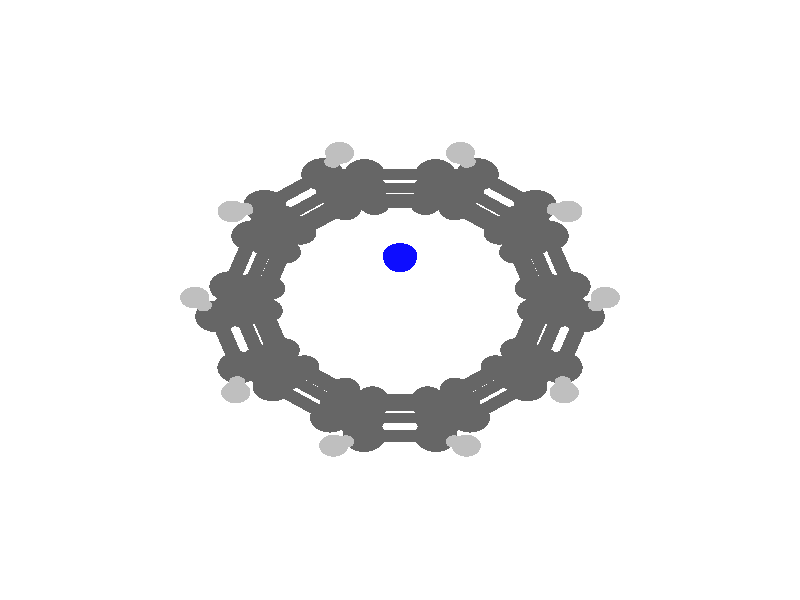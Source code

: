 global_settings {
	ambient_light rgb <0.200000002980232, 0.200000002980232, 0.200000002980232>
	max_trace_level 15
}

background { color rgb <1,1,1> }

camera {
	perspective
	location <0, 0, 25.3101957209185>
	angle 40
	up <0, 1, 0>
	right <1, 0, 0> * 1
	direction <0, 0, -1> }

light_source {
	<51.4938560231008, 45.0571225814915, 64.3673190697282>
	color rgb <1, 1, 1>
	fade_distance 128.734638139456
	fade_power 0
	parallel
	point_at <-51.4938560231008, -45.0571225814915, -64.3673190697282>
}

light_source {
	<-51.4938560231008, 45.0571225814915, -32.1836595348641>
	color rgb <0.300000011920929, 0.300000011920929, 0.300000011920929>
	fade_distance 128.734638139456
	fade_power 0
	parallel
	point_at <51.4938560231008, -45.0571225814915, 32.1836595348641>
}

#default {
	finish {ambient .8 diffuse 1 specular 1 roughness .005 metallic 0.5}
}

union {
}
merge {
}
union {
cylinder {
	<2.999652, 2.249758, -5.231844>, 	<3.03384116301356, 2.01964417069045, -4.82297770576045>, 0.15
	pigment { rgbt <0.75, 0.75, 0.75, 0> }
}
cylinder {
	<3.03384116301356, 2.01964417069045, -4.82297770576045>, 	<3.078496, 1.71909, -4.288953>, 0.15
	pigment { rgbt <0.400000005960464, 0.400000005960464, 0.400000005960464, 0> }
}
cylinder {
	<3.749144, -0.056941, -5.231844>, 	<3.6415459675962, 0.149320542355328, -4.82297772114451>, 0.15
	pigment { rgbt <0.75, 0.75, 0.75, 0> }
}
cylinder {
	<3.6415459675962, 0.149320542355328, -4.82297772114451>, 	<3.501011, 0.418721, -4.288953>, 0.15
	pigment { rgbt <0.400000005960464, 0.400000005960464, 0.400000005960464, 0> }
}
cylinder {
	<3.066591, -2.157625, -5.231844>, 	<2.85830438748485, -2.26124968416168, -4.82297769011221>, 0.15
	pigment { rgbt <0.75, 0.75, 0.75, 0> }
}
cylinder {
	<2.85830438748485, -2.26124968416168, -4.82297769011221>, 	<2.586259, -2.396595, -4.288953>, 0.15
	pigment { rgbt <0.400000005960464, 0.400000005960464, 0.400000005960464, 0> }
}
cylinder {
	<1.104395, -3.583244, -5.231844>, 	<1.26731215409221, -3.41717348477456, -4.82297768643175>, 0.15
	pigment { rgbt <0.75, 0.75, 0.75, 0> }
}
cylinder {
	<1.26731215409221, -3.41717348477456, -4.82297768643175>, 	<1.4801, -3.200267, -4.288953>, 0.15
	pigment { rgbt <0.400000005960464, 0.400000005960464, 0.400000005960464, 0> }
}
cylinder {
	<-1.104395, -3.583244, -5.231844>, 	<-1.26731215409221, -3.41717348477456, -4.82297768643175>, 0.15
	pigment { rgbt <0.75, 0.75, 0.75, 0> }
}
cylinder {
	<-1.26731215409221, -3.41717348477456, -4.82297768643175>, 	<-1.4801, -3.200267, -4.288953>, 0.15
	pigment { rgbt <0.400000005960464, 0.400000005960464, 0.400000005960464, 0> }
}
cylinder {
	<-3.066591, -2.157625, -5.231844>, 	<-2.85830438748485, -2.26124968416168, -4.82297769011221>, 0.15
	pigment { rgbt <0.75, 0.75, 0.75, 0> }
}
cylinder {
	<-2.85830438748485, -2.26124968416168, -4.82297769011221>, 	<-2.586259, -2.396595, -4.288953>, 0.15
	pigment { rgbt <0.400000005960464, 0.400000005960464, 0.400000005960464, 0> }
}
cylinder {
	<-3.749144, -0.056941, -5.231844>, 	<-3.6415459675962, 0.149320542355328, -4.82297772114451>, 0.15
	pigment { rgbt <0.75, 0.75, 0.75, 0> }
}
cylinder {
	<-3.6415459675962, 0.149320542355328, -4.82297772114451>, 	<-3.501011, 0.418721, -4.288953>, 0.15
	pigment { rgbt <0.400000005960464, 0.400000005960464, 0.400000005960464, 0> }
}
cylinder {
	<-2.999652, 2.249758, -5.231844>, 	<-3.03384116301356, 2.01964417069045, -4.82297770576045>, 0.15
	pigment { rgbt <0.75, 0.75, 0.75, 0> }
}
cylinder {
	<-3.03384116301356, 2.01964417069045, -4.82297770576045>, 	<-3.078496, 1.71909, -4.288953>, 0.15
	pigment { rgbt <0.400000005960464, 0.400000005960464, 0.400000005960464, 0> }
}
cylinder {
	<-1.212704, 3.548052, -5.231844>, 	<-0.983287437208331, 3.50945845010959, -4.82297768557971>, 0.15
	pigment { rgbt <0.75, 0.75, 0.75, 0> }
}
cylinder {
	<-0.983287437208331, 3.50945845010959, -4.82297768557971>, 	<-0.683644, 3.459051, -4.288953>, 0.15
	pigment { rgbt <0.400000005960464, 0.400000005960464, 0.400000005960464, 0> }
}
cylinder {
	<1.212704, 3.548052, -5.231844>, 	<0.983287437208331, 3.50945845010959, -4.82297768557971>, 0.15
	pigment { rgbt <0.75, 0.75, 0.75, 0> }
}
cylinder {
	<0.983287437208331, 3.50945845010959, -4.82297768557971>, 	<0.683644, 3.459051, -4.288953>, 0.15
	pigment { rgbt <0.400000005960464, 0.400000005960464, 0.400000005960464, 0> }
}
cylinder {
	<0.683644, 3.459051, -4.288953>, 	<0, 3.459051, -4.288953>, 0.15
	pigment { rgbt <0.400000005960464, 0.400000005960464, 0.400000005960464, 0> }
}
cylinder {
	<0, 3.459051, -4.288953>, 	<-0.683644, 3.459051, -4.288953>, 0.15
	pigment { rgbt <0.400000005960464, 0.400000005960464, 0.400000005960464, 0> }
}
cylinder {
	<0.683644, 3.459051, -4.288953>, 	<1.0467895, 3.30945, -3.6879765>, 0.15
	pigment { rgbt <0.400000005960464, 0.400000005960464, 0.400000005960464, 0> }
}
cylinder {
	<1.0467895, 3.30945, -3.6879765>, 	<1.409935, 3.159849, -3.087>, 0.15
	pigment { rgbt <0.400000005960464, 0.400000005960464, 0.400000005960464, 0> }
}
cylinder {
	<-0.683644, 3.459051, -4.288953>, 	<-1.0467895, 3.30945, -3.6879765>, 0.15
	pigment { rgbt <0.400000005960464, 0.400000005960464, 0.400000005960464, 0> }
}
cylinder {
	<-1.0467895, 3.30945, -3.6879765>, 	<-1.409935, 3.159849, -3.087>, 0.15
	pigment { rgbt <0.400000005960464, 0.400000005960464, 0.400000005960464, 0> }
}
cylinder {
	<-3.078496, 1.71909, -4.288953>, 	<-3.2897535, 1.0689055, -4.288953>, 0.15
	pigment { rgbt <0.400000005960464, 0.400000005960464, 0.400000005960464, 0> }
}
cylinder {
	<-3.2897535, 1.0689055, -4.288953>, 	<-3.501011, 0.418721, -4.288953>, 0.15
	pigment { rgbt <0.400000005960464, 0.400000005960464, 0.400000005960464, 0> }
}
cylinder {
	<-3.078496, 1.71909, -4.288953>, 	<-2.8239985, 2.0182325, -3.6879765>, 0.15
	pigment { rgbt <0.400000005960464, 0.400000005960464, 0.400000005960464, 0> }
}
cylinder {
	<-2.8239985, 2.0182325, -3.6879765>, 	<-2.569501, 2.317375, -3.087>, 0.15
	pigment { rgbt <0.400000005960464, 0.400000005960464, 0.400000005960464, 0> }
}
cylinder {
	<-3.501011, 0.418721, -4.288953>, 	<-3.47095, 0.02712, -3.6879765>, 0.15
	pigment { rgbt <0.400000005960464, 0.400000005960464, 0.400000005960464, 0> }
}
cylinder {
	<-3.47095, 0.02712, -3.6879765>, 	<-3.440889, -0.364481, -3.087>, 0.15
	pigment { rgbt <0.400000005960464, 0.400000005960464, 0.400000005960464, 0> }
}
cylinder {
	<-2.586259, -2.396595, -4.288953>, 	<-2.0331795, -2.798431, -4.288953>, 0.15
	pigment { rgbt <0.400000005960464, 0.400000005960464, 0.400000005960464, 0> }
}
cylinder {
	<-2.0331795, -2.798431, -4.288953>, 	<-1.4801, -3.200267, -4.288953>, 0.15
	pigment { rgbt <0.400000005960464, 0.400000005960464, 0.400000005960464, 0> }
}
cylinder {
	<-2.586259, -2.396595, -4.288953>, 	<-2.7921165, -2.0621135, -3.6879765>, 0.15
	pigment { rgbt <0.400000005960464, 0.400000005960464, 0.400000005960464, 0> }
}
cylinder {
	<-2.7921165, -2.0621135, -3.6879765>, 	<-2.997974, -1.727632, -3.087>, 0.15
	pigment { rgbt <0.400000005960464, 0.400000005960464, 0.400000005960464, 0> }
}
cylinder {
	<-1.4801, -3.200267, -4.288953>, 	<-1.0983755, -3.292689, -3.6879765>, 0.15
	pigment { rgbt <0.400000005960464, 0.400000005960464, 0.400000005960464, 0> }
}
cylinder {
	<-1.0983755, -3.292689, -3.6879765>, 	<-0.716651, -3.385111, -3.087>, 0.15
	pigment { rgbt <0.400000005960464, 0.400000005960464, 0.400000005960464, 0> }
}
cylinder {
	<1.4801, -3.200267, -4.288953>, 	<2.0331795, -2.798431, -4.288953>, 0.15
	pigment { rgbt <0.400000005960464, 0.400000005960464, 0.400000005960464, 0> }
}
cylinder {
	<2.0331795, -2.798431, -4.288953>, 	<2.586259, -2.396595, -4.288953>, 0.15
	pigment { rgbt <0.400000005960464, 0.400000005960464, 0.400000005960464, 0> }
}
cylinder {
	<1.4801, -3.200267, -4.288953>, 	<1.0983755, -3.292689, -3.6879765>, 0.15
	pigment { rgbt <0.400000005960464, 0.400000005960464, 0.400000005960464, 0> }
}
cylinder {
	<1.0983755, -3.292689, -3.6879765>, 	<0.716651, -3.385111, -3.087>, 0.15
	pigment { rgbt <0.400000005960464, 0.400000005960464, 0.400000005960464, 0> }
}
cylinder {
	<2.586259, -2.396595, -4.288953>, 	<2.7921165, -2.0621135, -3.6879765>, 0.15
	pigment { rgbt <0.400000005960464, 0.400000005960464, 0.400000005960464, 0> }
}
cylinder {
	<2.7921165, -2.0621135, -3.6879765>, 	<2.997974, -1.727632, -3.087>, 0.15
	pigment { rgbt <0.400000005960464, 0.400000005960464, 0.400000005960464, 0> }
}
cylinder {
	<3.501011, 0.418721, -4.288953>, 	<3.2897535, 1.0689055, -4.288953>, 0.15
	pigment { rgbt <0.400000005960464, 0.400000005960464, 0.400000005960464, 0> }
}
cylinder {
	<3.2897535, 1.0689055, -4.288953>, 	<3.078496, 1.71909, -4.288953>, 0.15
	pigment { rgbt <0.400000005960464, 0.400000005960464, 0.400000005960464, 0> }
}
cylinder {
	<3.501011, 0.418721, -4.288953>, 	<3.47095, 0.02712, -3.6879765>, 0.15
	pigment { rgbt <0.400000005960464, 0.400000005960464, 0.400000005960464, 0> }
}
cylinder {
	<3.47095, 0.02712, -3.6879765>, 	<3.440889, -0.364481, -3.087>, 0.15
	pigment { rgbt <0.400000005960464, 0.400000005960464, 0.400000005960464, 0> }
}
cylinder {
	<3.078496, 1.71909, -4.288953>, 	<2.8239985, 2.0182325, -3.6879765>, 0.15
	pigment { rgbt <0.400000005960464, 0.400000005960464, 0.400000005960464, 0> }
}
cylinder {
	<2.8239985, 2.0182325, -3.6879765>, 	<2.569501, 2.317375, -3.087>, 0.15
	pigment { rgbt <0.400000005960464, 0.400000005960464, 0.400000005960464, 0> }
}
cylinder {
	<-1.409935, 3.159849, -3.087>, 	<-1.989718, 2.738612, -3.087>, 0.15
	pigment { rgbt <0.400000005960464, 0.400000005960464, 0.400000005960464, 0> }
}
cylinder {
	<-1.989718, 2.738612, -3.087>, 	<-2.569501, 2.317375, -3.087>, 0.15
	pigment { rgbt <0.400000005960464, 0.400000005960464, 0.400000005960464, 0> }
}
cylinder {
	<-1.409935, 3.159849, -3.087>, 	<-1.063896, 3.256256, -2.472289>, 0.15
	pigment { rgbt <0.400000005960464, 0.400000005960464, 0.400000005960464, 0> }
}
cylinder {
	<-1.063896, 3.256256, -2.472289>, 	<-0.717857, 3.352663, -1.857578>, 0.15
	pigment { rgbt <0.400000005960464, 0.400000005960464, 0.400000005960464, 0> }
}
cylinder {
	<2.997974, -1.727632, -3.087>, 	<3.2194315, -1.0460565, -3.087>, 0.15
	pigment { rgbt <0.400000005960464, 0.400000005960464, 0.400000005960464, 0> }
}
cylinder {
	<3.2194315, -1.0460565, -3.087>, 	<3.440889, -0.364481, -3.087>, 0.15
	pigment { rgbt <0.400000005960464, 0.400000005960464, 0.400000005960464, 0> }
}
cylinder {
	<2.997974, -1.727632, -3.087>, 	<2.774689, -2.0090235, -2.472289>, 0.15
	pigment { rgbt <0.400000005960464, 0.400000005960464, 0.400000005960464, 0> }
}
cylinder {
	<2.774689, -2.0090235, -2.472289>, 	<2.551404, -2.290415, -1.857578>, 0.15
	pigment { rgbt <0.400000005960464, 0.400000005960464, 0.400000005960464, 0> }
}
cylinder {
	<-2.569501, 2.317375, -3.087>, 	<-2.7681215, 2.018064, -2.472289>, 0.15
	pigment { rgbt <0.400000005960464, 0.400000005960464, 0.400000005960464, 0> }
}
cylinder {
	<-2.7681215, 2.018064, -2.472289>, 	<-2.966742, 1.718753, -1.857578>, 0.15
	pigment { rgbt <0.400000005960464, 0.400000005960464, 0.400000005960464, 0> }
}
cylinder {
	<1.409935, 3.159849, -3.087>, 	<1.989718, 2.738612, -3.087>, 0.15
	pigment { rgbt <0.400000005960464, 0.400000005960464, 0.400000005960464, 0> }
}
cylinder {
	<1.989718, 2.738612, -3.087>, 	<2.569501, 2.317375, -3.087>, 0.15
	pigment { rgbt <0.400000005960464, 0.400000005960464, 0.400000005960464, 0> }
}
cylinder {
	<1.409935, 3.159849, -3.087>, 	<1.063896, 3.256256, -2.472289>, 0.15
	pigment { rgbt <0.400000005960464, 0.400000005960464, 0.400000005960464, 0> }
}
cylinder {
	<1.063896, 3.256256, -2.472289>, 	<0.717857, 3.352663, -1.857578>, 0.15
	pigment { rgbt <0.400000005960464, 0.400000005960464, 0.400000005960464, 0> }
}
cylinder {
	<2.569501, 2.317375, -3.087>, 	<2.7681215, 2.018064, -2.472289>, 0.15
	pigment { rgbt <0.400000005960464, 0.400000005960464, 0.400000005960464, 0> }
}
cylinder {
	<2.7681215, 2.018064, -2.472289>, 	<2.966742, 1.718753, -1.857578>, 0.15
	pigment { rgbt <0.400000005960464, 0.400000005960464, 0.400000005960464, 0> }
}
cylinder {
	<3.440889, -0.364481, -3.087>, 	<3.4256455, -0.00558700000000001, -2.472289>, 0.15
	pigment { rgbt <0.400000005960464, 0.400000005960464, 0.400000005960464, 0> }
}
cylinder {
	<3.4256455, -0.00558700000000001, -2.472289>, 	<3.410402, 0.353307, -1.857578>, 0.15
	pigment { rgbt <0.400000005960464, 0.400000005960464, 0.400000005960464, 0> }
}
cylinder {
	<-3.440889, -0.364481, -3.087>, 	<-3.2194315, -1.0460565, -3.087>, 0.15
	pigment { rgbt <0.400000005960464, 0.400000005960464, 0.400000005960464, 0> }
}
cylinder {
	<-3.2194315, -1.0460565, -3.087>, 	<-2.997974, -1.727632, -3.087>, 0.15
	pigment { rgbt <0.400000005960464, 0.400000005960464, 0.400000005960464, 0> }
}
cylinder {
	<-3.440889, -0.364481, -3.087>, 	<-3.4256455, -0.00558700000000001, -2.472289>, 0.15
	pigment { rgbt <0.400000005960464, 0.400000005960464, 0.400000005960464, 0> }
}
cylinder {
	<-3.4256455, -0.00558700000000001, -2.472289>, 	<-3.410402, 0.353307, -1.857578>, 0.15
	pigment { rgbt <0.400000005960464, 0.400000005960464, 0.400000005960464, 0> }
}
cylinder {
	<-2.997974, -1.727632, -3.087>, 	<-2.774689, -2.0090235, -2.472289>, 0.15
	pigment { rgbt <0.400000005960464, 0.400000005960464, 0.400000005960464, 0> }
}
cylinder {
	<-2.774689, -2.0090235, -2.472289>, 	<-2.551404, -2.290415, -1.857578>, 0.15
	pigment { rgbt <0.400000005960464, 0.400000005960464, 0.400000005960464, 0> }
}
cylinder {
	<-0.716651, -3.385111, -3.087>, 	<0, -3.385111, -3.087>, 0.15
	pigment { rgbt <0.400000005960464, 0.400000005960464, 0.400000005960464, 0> }
}
cylinder {
	<0, -3.385111, -3.087>, 	<0.716651, -3.385111, -3.087>, 0.15
	pigment { rgbt <0.400000005960464, 0.400000005960464, 0.400000005960464, 0> }
}
cylinder {
	<-0.716651, -3.385111, -3.087>, 	<-1.053269, -3.259709, -2.472289>, 0.15
	pigment { rgbt <0.400000005960464, 0.400000005960464, 0.400000005960464, 0> }
}
cylinder {
	<-1.053269, -3.259709, -2.472289>, 	<-1.389887, -3.134307, -1.857578>, 0.15
	pigment { rgbt <0.400000005960464, 0.400000005960464, 0.400000005960464, 0> }
}
cylinder {
	<0.716651, -3.385111, -3.087>, 	<1.053269, -3.259709, -2.472289>, 0.15
	pigment { rgbt <0.400000005960464, 0.400000005960464, 0.400000005960464, 0> }
}
cylinder {
	<1.053269, -3.259709, -2.472289>, 	<1.389887, -3.134307, -1.857578>, 0.15
	pigment { rgbt <0.400000005960464, 0.400000005960464, 0.400000005960464, 0> }
}
cylinder {
	<3.410402, 0.353307, -1.857578>, 	<3.188572, 1.03603, -1.857578>, 0.15
	pigment { rgbt <0.400000005960464, 0.400000005960464, 0.400000005960464, 0> }
}
cylinder {
	<3.188572, 1.03603, -1.857578>, 	<2.966742, 1.718753, -1.857578>, 0.15
	pigment { rgbt <0.400000005960464, 0.400000005960464, 0.400000005960464, 0> }
}
cylinder {
	<3.410402, 0.353307, -1.857578>, 	<3.404011, -0.00324850000000002, -1.238971>, 0.15
	pigment { rgbt <0.400000005960464, 0.400000005960464, 0.400000005960464, 0> }
}
cylinder {
	<3.404011, -0.00324850000000002, -1.238971>, 	<3.39762, -0.359804, -0.620364>, 0.15
	pigment { rgbt <0.400000005960464, 0.400000005960464, 0.400000005960464, 0> }
}
cylinder {
	<1.389887, -3.134307, -1.857578>, 	<1.9706455, -2.712361, -1.857578>, 0.15
	pigment { rgbt <0.400000005960464, 0.400000005960464, 0.400000005960464, 0> }
}
cylinder {
	<1.9706455, -2.712361, -1.857578>, 	<2.551404, -2.290415, -1.857578>, 0.15
	pigment { rgbt <0.400000005960464, 0.400000005960464, 0.400000005960464, 0> }
}
cylinder {
	<1.389887, -3.134307, -1.857578>, 	<1.048808, -3.2384105, -1.238971>, 0.15
	pigment { rgbt <0.400000005960464, 0.400000005960464, 0.400000005960464, 0> }
}
cylinder {
	<1.048808, -3.2384105, -1.238971>, 	<0.707729, -3.342514, -0.620364>, 0.15
	pigment { rgbt <0.400000005960464, 0.400000005960464, 0.400000005960464, 0> }
}
cylinder {
	<2.966742, 1.718753, -1.857578>, 	<2.7519935, 2.0034555, -1.238971>, 0.15
	pigment { rgbt <0.400000005960464, 0.400000005960464, 0.400000005960464, 0> }
}
cylinder {
	<2.7519935, 2.0034555, -1.238971>, 	<2.537245, 2.288158, -0.620364>, 0.15
	pigment { rgbt <0.400000005960464, 0.400000005960464, 0.400000005960464, 0> }
}
cylinder {
	<2.551404, -2.290415, -1.857578>, 	<2.7558115, -1.9981995, -1.238971>, 0.15
	pigment { rgbt <0.400000005960464, 0.400000005960464, 0.400000005960464, 0> }
}
cylinder {
	<2.7558115, -1.9981995, -1.238971>, 	<2.960219, -1.705984, -0.620364>, 0.15
	pigment { rgbt <0.400000005960464, 0.400000005960464, 0.400000005960464, 0> }
}
cylinder {
	<0.717857, 3.352663, -1.857578>, 	<0, 3.352663, -1.857578>, 0.15
	pigment { rgbt <0.400000005960464, 0.400000005960464, 0.400000005960464, 0> }
}
cylinder {
	<0, 3.352663, -1.857578>, 	<-0.717857, 3.352663, -1.857578>, 0.15
	pigment { rgbt <0.400000005960464, 0.400000005960464, 0.400000005960464, 0> }
}
cylinder {
	<0.717857, 3.352663, -1.857578>, 	<1.0549865, 3.236403, -1.238971>, 0.15
	pigment { rgbt <0.400000005960464, 0.400000005960464, 0.400000005960464, 0> }
}
cylinder {
	<1.0549865, 3.236403, -1.238971>, 	<1.392116, 3.120143, -0.620364>, 0.15
	pigment { rgbt <0.400000005960464, 0.400000005960464, 0.400000005960464, 0> }
}
cylinder {
	<-0.717857, 3.352663, -1.857578>, 	<-1.0549865, 3.236403, -1.238971>, 0.15
	pigment { rgbt <0.400000005960464, 0.400000005960464, 0.400000005960464, 0> }
}
cylinder {
	<-1.0549865, 3.236403, -1.238971>, 	<-1.392116, 3.120143, -0.620364>, 0.15
	pigment { rgbt <0.400000005960464, 0.400000005960464, 0.400000005960464, 0> }
}
cylinder {
	<-3.410402, 0.353307, -1.857578>, 	<-3.188572, 1.03603, -1.857578>, 0.15
	pigment { rgbt <0.400000005960464, 0.400000005960464, 0.400000005960464, 0> }
}
cylinder {
	<-3.188572, 1.03603, -1.857578>, 	<-2.966742, 1.718753, -1.857578>, 0.15
	pigment { rgbt <0.400000005960464, 0.400000005960464, 0.400000005960464, 0> }
}
cylinder {
	<-3.410402, 0.353307, -1.857578>, 	<-3.404011, -0.00324850000000002, -1.238971>, 0.15
	pigment { rgbt <0.400000005960464, 0.400000005960464, 0.400000005960464, 0> }
}
cylinder {
	<-3.404011, -0.00324850000000002, -1.238971>, 	<-3.39762, -0.359804, -0.620364>, 0.15
	pigment { rgbt <0.400000005960464, 0.400000005960464, 0.400000005960464, 0> }
}
cylinder {
	<-2.551404, -2.290415, -1.857578>, 	<-1.9706455, -2.712361, -1.857578>, 0.15
	pigment { rgbt <0.400000005960464, 0.400000005960464, 0.400000005960464, 0> }
}
cylinder {
	<-1.9706455, -2.712361, -1.857578>, 	<-1.389887, -3.134307, -1.857578>, 0.15
	pigment { rgbt <0.400000005960464, 0.400000005960464, 0.400000005960464, 0> }
}
cylinder {
	<-2.551404, -2.290415, -1.857578>, 	<-2.7558115, -1.9981995, -1.238971>, 0.15
	pigment { rgbt <0.400000005960464, 0.400000005960464, 0.400000005960464, 0> }
}
cylinder {
	<-2.7558115, -1.9981995, -1.238971>, 	<-2.960219, -1.705984, -0.620364>, 0.15
	pigment { rgbt <0.400000005960464, 0.400000005960464, 0.400000005960464, 0> }
}
cylinder {
	<-1.389887, -3.134307, -1.857578>, 	<-1.048808, -3.2384105, -1.238971>, 0.15
	pigment { rgbt <0.400000005960464, 0.400000005960464, 0.400000005960464, 0> }
}
cylinder {
	<-1.048808, -3.2384105, -1.238971>, 	<-0.707729, -3.342514, -0.620364>, 0.15
	pigment { rgbt <0.400000005960464, 0.400000005960464, 0.400000005960464, 0> }
}
cylinder {
	<-2.966742, 1.718753, -1.857578>, 	<-2.7519935, 2.0034555, -1.238971>, 0.15
	pigment { rgbt <0.400000005960464, 0.400000005960464, 0.400000005960464, 0> }
}
cylinder {
	<-2.7519935, 2.0034555, -1.238971>, 	<-2.537245, 2.288158, -0.620364>, 0.15
	pigment { rgbt <0.400000005960464, 0.400000005960464, 0.400000005960464, 0> }
}
cylinder {
	<2.537245, 2.288158, -0.620364>, 	<1.9646805, 2.7041505, -0.620364>, 0.15
	pigment { rgbt <0.400000005960464, 0.400000005960464, 0.400000005960464, 0> }
}
cylinder {
	<1.9646805, 2.7041505, -0.620364>, 	<1.392116, 3.120143, -0.620364>, 0.15
	pigment { rgbt <0.400000005960464, 0.400000005960464, 0.400000005960464, 0> }
}
cylinder {
	<2.537245, 2.288158, -0.620364>, 	<2.748732, 1.997071, 0>, 0.15
	pigment { rgbt <0.400000005960464, 0.400000005960464, 0.400000005960464, 0> }
}
cylinder {
	<2.748732, 1.997071, 0>, 	<2.960219, 1.705984, 0.620364>, 0.15
	pigment { rgbt <0.400000005960464, 0.400000005960464, 0.400000005960464, 0> }
}
cylinder {
	<3.39762, -0.359804, -0.620364>, 	<3.1789195, -1.032894, -0.620364>, 0.15
	pigment { rgbt <0.400000005960464, 0.400000005960464, 0.400000005960464, 0> }
}
cylinder {
	<3.1789195, -1.032894, -0.620364>, 	<2.960219, -1.705984, -0.620364>, 0.15
	pigment { rgbt <0.400000005960464, 0.400000005960464, 0.400000005960464, 0> }
}
cylinder {
	<3.39762, -0.359804, -0.620364>, 	<3.39762, 0, 0>, 0.15
	pigment { rgbt <0.400000005960464, 0.400000005960464, 0.400000005960464, 0> }
}
cylinder {
	<3.39762, 0, 0>, 	<3.39762, 0.359804, 0.620364>, 0.15
	pigment { rgbt <0.400000005960464, 0.400000005960464, 0.400000005960464, 0> }
}
cylinder {
	<2.960219, -1.705984, -0.620364>, 	<2.748732, -1.997071, 0>, 0.15
	pigment { rgbt <0.400000005960464, 0.400000005960464, 0.400000005960464, 0> }
}
cylinder {
	<2.748732, -1.997071, 0>, 	<2.537245, -2.288158, 0.620364>, 0.15
	pigment { rgbt <0.400000005960464, 0.400000005960464, 0.400000005960464, 0> }
}
cylinder {
	<1.392116, 3.120143, -0.620364>, 	<1.0499225, 3.2313285, 0>, 0.15
	pigment { rgbt <0.400000005960464, 0.400000005960464, 0.400000005960464, 0> }
}
cylinder {
	<1.0499225, 3.2313285, 0>, 	<0.707729, 3.342514, 0.620364>, 0.15
	pigment { rgbt <0.400000005960464, 0.400000005960464, 0.400000005960464, 0> }
}
cylinder {
	<-1.392116, 3.120143, -0.620364>, 	<-1.9646805, 2.7041505, -0.620364>, 0.15
	pigment { rgbt <0.400000005960464, 0.400000005960464, 0.400000005960464, 0> }
}
cylinder {
	<-1.9646805, 2.7041505, -0.620364>, 	<-2.537245, 2.288158, -0.620364>, 0.15
	pigment { rgbt <0.400000005960464, 0.400000005960464, 0.400000005960464, 0> }
}
cylinder {
	<-1.392116, 3.120143, -0.620364>, 	<-1.0499225, 3.2313285, 0>, 0.15
	pigment { rgbt <0.400000005960464, 0.400000005960464, 0.400000005960464, 0> }
}
cylinder {
	<-1.0499225, 3.2313285, 0>, 	<-0.707729, 3.342514, 0.620364>, 0.15
	pigment { rgbt <0.400000005960464, 0.400000005960464, 0.400000005960464, 0> }
}
cylinder {
	<-2.537245, 2.288158, -0.620364>, 	<-2.748732, 1.997071, 0>, 0.15
	pigment { rgbt <0.400000005960464, 0.400000005960464, 0.400000005960464, 0> }
}
cylinder {
	<-2.748732, 1.997071, 0>, 	<-2.960219, 1.705984, 0.620364>, 0.15
	pigment { rgbt <0.400000005960464, 0.400000005960464, 0.400000005960464, 0> }
}
cylinder {
	<-3.39762, -0.359804, -0.620364>, 	<-3.1789195, -1.032894, -0.620364>, 0.15
	pigment { rgbt <0.400000005960464, 0.400000005960464, 0.400000005960464, 0> }
}
cylinder {
	<-3.1789195, -1.032894, -0.620364>, 	<-2.960219, -1.705984, -0.620364>, 0.15
	pigment { rgbt <0.400000005960464, 0.400000005960464, 0.400000005960464, 0> }
}
cylinder {
	<-3.39762, -0.359804, -0.620364>, 	<-3.39762, 0, 0>, 0.15
	pigment { rgbt <0.400000005960464, 0.400000005960464, 0.400000005960464, 0> }
}
cylinder {
	<-3.39762, 0, 0>, 	<-3.39762, 0.359804, 0.620364>, 0.15
	pigment { rgbt <0.400000005960464, 0.400000005960464, 0.400000005960464, 0> }
}
cylinder {
	<-2.960219, -1.705984, -0.620364>, 	<-2.748732, -1.997071, 0>, 0.15
	pigment { rgbt <0.400000005960464, 0.400000005960464, 0.400000005960464, 0> }
}
cylinder {
	<-2.748732, -1.997071, 0>, 	<-2.537245, -2.288158, 0.620364>, 0.15
	pigment { rgbt <0.400000005960464, 0.400000005960464, 0.400000005960464, 0> }
}
cylinder {
	<-0.707729, -3.342514, -0.620364>, 	<0, -3.342514, -0.620364>, 0.15
	pigment { rgbt <0.400000005960464, 0.400000005960464, 0.400000005960464, 0> }
}
cylinder {
	<0, -3.342514, -0.620364>, 	<0.707729, -3.342514, -0.620364>, 0.15
	pigment { rgbt <0.400000005960464, 0.400000005960464, 0.400000005960464, 0> }
}
cylinder {
	<-0.707729, -3.342514, -0.620364>, 	<-1.0499225, -3.2313285, 0>, 0.15
	pigment { rgbt <0.400000005960464, 0.400000005960464, 0.400000005960464, 0> }
}
cylinder {
	<-1.0499225, -3.2313285, 0>, 	<-1.392116, -3.120143, 0.620364>, 0.15
	pigment { rgbt <0.400000005960464, 0.400000005960464, 0.400000005960464, 0> }
}
cylinder {
	<0.707729, -3.342514, -0.620364>, 	<1.0499225, -3.2313285, 0>, 0.15
	pigment { rgbt <0.400000005960464, 0.400000005960464, 0.400000005960464, 0> }
}
cylinder {
	<1.0499225, -3.2313285, 0>, 	<1.392116, -3.120143, 0.620364>, 0.15
	pigment { rgbt <0.400000005960464, 0.400000005960464, 0.400000005960464, 0> }
}
cylinder {
	<0, 1.25, -0.567055>, 	<0, 1.25, 0.0266545>, 0.15
	pigment { rgbt <0.0500000007450581, 0.0500000007450581, 1, 0> }
}
cylinder {
	<0, 1.25, 0.0266545>, 	<0, 1.25, 0.620364>, 0.15
	pigment { rgbt <0.0500000007450581, 0.0500000007450581, 1, 0> }
}
cylinder {
	<0, 1.25, 0.620364>, 	<0, 1.25, 1.2140735>, 0.15
	pigment { rgbt <0.0500000007450581, 0.0500000007450581, 1, 0> }
}
cylinder {
	<0, 1.25, 1.2140735>, 	<0, 1.25, 1.807783>, 0.15
	pigment { rgbt <0.0500000007450581, 0.0500000007450581, 1, 0> }
}
cylinder {
	<2.960219, 1.705984, 0.620364>, 	<3.1789195, 1.032894, 0.620364>, 0.15
	pigment { rgbt <0.400000005960464, 0.400000005960464, 0.400000005960464, 0> }
}
cylinder {
	<3.1789195, 1.032894, 0.620364>, 	<3.39762, 0.359804, 0.620364>, 0.15
	pigment { rgbt <0.400000005960464, 0.400000005960464, 0.400000005960464, 0> }
}
cylinder {
	<2.960219, 1.705984, 0.620364>, 	<2.7558115, 1.9981995, 1.238971>, 0.15
	pigment { rgbt <0.400000005960464, 0.400000005960464, 0.400000005960464, 0> }
}
cylinder {
	<2.7558115, 1.9981995, 1.238971>, 	<2.551404, 2.290415, 1.857578>, 0.15
	pigment { rgbt <0.400000005960464, 0.400000005960464, 0.400000005960464, 0> }
}
cylinder {
	<3.39762, 0.359804, 0.620364>, 	<3.404011, 0.00324850000000002, 1.238971>, 0.15
	pigment { rgbt <0.400000005960464, 0.400000005960464, 0.400000005960464, 0> }
}
cylinder {
	<3.404011, 0.00324850000000002, 1.238971>, 	<3.410402, -0.353307, 1.857578>, 0.15
	pigment { rgbt <0.400000005960464, 0.400000005960464, 0.400000005960464, 0> }
}
cylinder {
	<2.537245, -2.288158, 0.620364>, 	<1.9646805, -2.7041505, 0.620364>, 0.15
	pigment { rgbt <0.400000005960464, 0.400000005960464, 0.400000005960464, 0> }
}
cylinder {
	<1.9646805, -2.7041505, 0.620364>, 	<1.392116, -3.120143, 0.620364>, 0.15
	pigment { rgbt <0.400000005960464, 0.400000005960464, 0.400000005960464, 0> }
}
cylinder {
	<2.537245, -2.288158, 0.620364>, 	<2.7519935, -2.0034555, 1.238971>, 0.15
	pigment { rgbt <0.400000005960464, 0.400000005960464, 0.400000005960464, 0> }
}
cylinder {
	<2.7519935, -2.0034555, 1.238971>, 	<2.966742, -1.718753, 1.857578>, 0.15
	pigment { rgbt <0.400000005960464, 0.400000005960464, 0.400000005960464, 0> }
}
cylinder {
	<1.392116, -3.120143, 0.620364>, 	<1.0549865, -3.236403, 1.238971>, 0.15
	pigment { rgbt <0.400000005960464, 0.400000005960464, 0.400000005960464, 0> }
}
cylinder {
	<1.0549865, -3.236403, 1.238971>, 	<0.717857, -3.352663, 1.857578>, 0.15
	pigment { rgbt <0.400000005960464, 0.400000005960464, 0.400000005960464, 0> }
}
cylinder {
	<-1.392116, -3.120143, 0.620364>, 	<-1.9646805, -2.7041505, 0.620364>, 0.15
	pigment { rgbt <0.400000005960464, 0.400000005960464, 0.400000005960464, 0> }
}
cylinder {
	<-1.9646805, -2.7041505, 0.620364>, 	<-2.537245, -2.288158, 0.620364>, 0.15
	pigment { rgbt <0.400000005960464, 0.400000005960464, 0.400000005960464, 0> }
}
cylinder {
	<-1.392116, -3.120143, 0.620364>, 	<-1.0549865, -3.236403, 1.238971>, 0.15
	pigment { rgbt <0.400000005960464, 0.400000005960464, 0.400000005960464, 0> }
}
cylinder {
	<-1.0549865, -3.236403, 1.238971>, 	<-0.717857, -3.352663, 1.857578>, 0.15
	pigment { rgbt <0.400000005960464, 0.400000005960464, 0.400000005960464, 0> }
}
cylinder {
	<-2.537245, -2.288158, 0.620364>, 	<-2.7519935, -2.0034555, 1.238971>, 0.15
	pigment { rgbt <0.400000005960464, 0.400000005960464, 0.400000005960464, 0> }
}
cylinder {
	<-2.7519935, -2.0034555, 1.238971>, 	<-2.966742, -1.718753, 1.857578>, 0.15
	pigment { rgbt <0.400000005960464, 0.400000005960464, 0.400000005960464, 0> }
}
cylinder {
	<-3.39762, 0.359804, 0.620364>, 	<-3.1789195, 1.032894, 0.620364>, 0.15
	pigment { rgbt <0.400000005960464, 0.400000005960464, 0.400000005960464, 0> }
}
cylinder {
	<-3.1789195, 1.032894, 0.620364>, 	<-2.960219, 1.705984, 0.620364>, 0.15
	pigment { rgbt <0.400000005960464, 0.400000005960464, 0.400000005960464, 0> }
}
cylinder {
	<-3.39762, 0.359804, 0.620364>, 	<-3.404011, 0.00324850000000002, 1.238971>, 0.15
	pigment { rgbt <0.400000005960464, 0.400000005960464, 0.400000005960464, 0> }
}
cylinder {
	<-3.404011, 0.00324850000000002, 1.238971>, 	<-3.410402, -0.353307, 1.857578>, 0.15
	pigment { rgbt <0.400000005960464, 0.400000005960464, 0.400000005960464, 0> }
}
cylinder {
	<-2.960219, 1.705984, 0.620364>, 	<-2.7558115, 1.9981995, 1.238971>, 0.15
	pigment { rgbt <0.400000005960464, 0.400000005960464, 0.400000005960464, 0> }
}
cylinder {
	<-2.7558115, 1.9981995, 1.238971>, 	<-2.551404, 2.290415, 1.857578>, 0.15
	pigment { rgbt <0.400000005960464, 0.400000005960464, 0.400000005960464, 0> }
}
cylinder {
	<-0.707729, 3.342514, 0.620364>, 	<0, 3.342514, 0.620364>, 0.15
	pigment { rgbt <0.400000005960464, 0.400000005960464, 0.400000005960464, 0> }
}
cylinder {
	<0, 3.342514, 0.620364>, 	<0.707729, 3.342514, 0.620364>, 0.15
	pigment { rgbt <0.400000005960464, 0.400000005960464, 0.400000005960464, 0> }
}
cylinder {
	<-0.707729, 3.342514, 0.620364>, 	<-1.048808, 3.2384105, 1.238971>, 0.15
	pigment { rgbt <0.400000005960464, 0.400000005960464, 0.400000005960464, 0> }
}
cylinder {
	<-1.048808, 3.2384105, 1.238971>, 	<-1.389887, 3.134307, 1.857578>, 0.15
	pigment { rgbt <0.400000005960464, 0.400000005960464, 0.400000005960464, 0> }
}
cylinder {
	<0.707729, 3.342514, 0.620364>, 	<1.048808, 3.2384105, 1.238971>, 0.15
	pigment { rgbt <0.400000005960464, 0.400000005960464, 0.400000005960464, 0> }
}
cylinder {
	<1.048808, 3.2384105, 1.238971>, 	<1.389887, 3.134307, 1.857578>, 0.15
	pigment { rgbt <0.400000005960464, 0.400000005960464, 0.400000005960464, 0> }
}
cylinder {
	<-0.717857, -3.352663, 1.857578>, 	<0, -3.352663, 1.857578>, 0.15
	pigment { rgbt <0.400000005960464, 0.400000005960464, 0.400000005960464, 0> }
}
cylinder {
	<0, -3.352663, 1.857578>, 	<0.717857, -3.352663, 1.857578>, 0.15
	pigment { rgbt <0.400000005960464, 0.400000005960464, 0.400000005960464, 0> }
}
cylinder {
	<-0.717857, -3.352663, 1.857578>, 	<-1.063896, -3.256256, 2.472289>, 0.15
	pigment { rgbt <0.400000005960464, 0.400000005960464, 0.400000005960464, 0> }
}
cylinder {
	<-1.063896, -3.256256, 2.472289>, 	<-1.409935, -3.159849, 3.087>, 0.15
	pigment { rgbt <0.400000005960464, 0.400000005960464, 0.400000005960464, 0> }
}
cylinder {
	<-2.966742, -1.718753, 1.857578>, 	<-3.188572, -1.03603, 1.857578>, 0.15
	pigment { rgbt <0.400000005960464, 0.400000005960464, 0.400000005960464, 0> }
}
cylinder {
	<-3.188572, -1.03603, 1.857578>, 	<-3.410402, -0.353307, 1.857578>, 0.15
	pigment { rgbt <0.400000005960464, 0.400000005960464, 0.400000005960464, 0> }
}
cylinder {
	<-2.966742, -1.718753, 1.857578>, 	<-2.7681215, -2.018064, 2.472289>, 0.15
	pigment { rgbt <0.400000005960464, 0.400000005960464, 0.400000005960464, 0> }
}
cylinder {
	<-2.7681215, -2.018064, 2.472289>, 	<-2.569501, -2.317375, 3.087>, 0.15
	pigment { rgbt <0.400000005960464, 0.400000005960464, 0.400000005960464, 0> }
}
cylinder {
	<-3.410402, -0.353307, 1.857578>, 	<-3.4256455, 0.00558700000000001, 2.472289>, 0.15
	pigment { rgbt <0.400000005960464, 0.400000005960464, 0.400000005960464, 0> }
}
cylinder {
	<-3.4256455, 0.00558700000000001, 2.472289>, 	<-3.440889, 0.364481, 3.087>, 0.15
	pigment { rgbt <0.400000005960464, 0.400000005960464, 0.400000005960464, 0> }
}
cylinder {
	<-2.551404, 2.290415, 1.857578>, 	<-1.9706455, 2.712361, 1.857578>, 0.15
	pigment { rgbt <0.400000005960464, 0.400000005960464, 0.400000005960464, 0> }
}
cylinder {
	<-1.9706455, 2.712361, 1.857578>, 	<-1.389887, 3.134307, 1.857578>, 0.15
	pigment { rgbt <0.400000005960464, 0.400000005960464, 0.400000005960464, 0> }
}
cylinder {
	<-2.551404, 2.290415, 1.857578>, 	<-2.774689, 2.0090235, 2.472289>, 0.15
	pigment { rgbt <0.400000005960464, 0.400000005960464, 0.400000005960464, 0> }
}
cylinder {
	<-2.774689, 2.0090235, 2.472289>, 	<-2.997974, 1.727632, 3.087>, 0.15
	pigment { rgbt <0.400000005960464, 0.400000005960464, 0.400000005960464, 0> }
}
cylinder {
	<-1.389887, 3.134307, 1.857578>, 	<-1.053269, 3.259709, 2.472289>, 0.15
	pigment { rgbt <0.400000005960464, 0.400000005960464, 0.400000005960464, 0> }
}
cylinder {
	<-1.053269, 3.259709, 2.472289>, 	<-0.716651, 3.385111, 3.087>, 0.15
	pigment { rgbt <0.400000005960464, 0.400000005960464, 0.400000005960464, 0> }
}
cylinder {
	<1.389887, 3.134307, 1.857578>, 	<1.9706455, 2.712361, 1.857578>, 0.15
	pigment { rgbt <0.400000005960464, 0.400000005960464, 0.400000005960464, 0> }
}
cylinder {
	<1.9706455, 2.712361, 1.857578>, 	<2.551404, 2.290415, 1.857578>, 0.15
	pigment { rgbt <0.400000005960464, 0.400000005960464, 0.400000005960464, 0> }
}
cylinder {
	<1.389887, 3.134307, 1.857578>, 	<1.053269, 3.259709, 2.472289>, 0.15
	pigment { rgbt <0.400000005960464, 0.400000005960464, 0.400000005960464, 0> }
}
cylinder {
	<1.053269, 3.259709, 2.472289>, 	<0.716651, 3.385111, 3.087>, 0.15
	pigment { rgbt <0.400000005960464, 0.400000005960464, 0.400000005960464, 0> }
}
cylinder {
	<2.551404, 2.290415, 1.857578>, 	<2.774689, 2.0090235, 2.472289>, 0.15
	pigment { rgbt <0.400000005960464, 0.400000005960464, 0.400000005960464, 0> }
}
cylinder {
	<2.774689, 2.0090235, 2.472289>, 	<2.997974, 1.727632, 3.087>, 0.15
	pigment { rgbt <0.400000005960464, 0.400000005960464, 0.400000005960464, 0> }
}
cylinder {
	<3.410402, -0.353307, 1.857578>, 	<3.188572, -1.03603, 1.857578>, 0.15
	pigment { rgbt <0.400000005960464, 0.400000005960464, 0.400000005960464, 0> }
}
cylinder {
	<3.188572, -1.03603, 1.857578>, 	<2.966742, -1.718753, 1.857578>, 0.15
	pigment { rgbt <0.400000005960464, 0.400000005960464, 0.400000005960464, 0> }
}
cylinder {
	<3.410402, -0.353307, 1.857578>, 	<3.4256455, 0.00558700000000001, 2.472289>, 0.15
	pigment { rgbt <0.400000005960464, 0.400000005960464, 0.400000005960464, 0> }
}
cylinder {
	<3.4256455, 0.00558700000000001, 2.472289>, 	<3.440889, 0.364481, 3.087>, 0.15
	pigment { rgbt <0.400000005960464, 0.400000005960464, 0.400000005960464, 0> }
}
cylinder {
	<2.966742, -1.718753, 1.857578>, 	<2.7681215, -2.018064, 2.472289>, 0.15
	pigment { rgbt <0.400000005960464, 0.400000005960464, 0.400000005960464, 0> }
}
cylinder {
	<2.7681215, -2.018064, 2.472289>, 	<2.569501, -2.317375, 3.087>, 0.15
	pigment { rgbt <0.400000005960464, 0.400000005960464, 0.400000005960464, 0> }
}
cylinder {
	<0.717857, -3.352663, 1.857578>, 	<1.063896, -3.256256, 2.472289>, 0.15
	pigment { rgbt <0.400000005960464, 0.400000005960464, 0.400000005960464, 0> }
}
cylinder {
	<1.063896, -3.256256, 2.472289>, 	<1.409935, -3.159849, 3.087>, 0.15
	pigment { rgbt <0.400000005960464, 0.400000005960464, 0.400000005960464, 0> }
}
cylinder {
	<2.569501, -2.317375, 3.087>, 	<1.989718, -2.738612, 3.087>, 0.15
	pigment { rgbt <0.400000005960464, 0.400000005960464, 0.400000005960464, 0> }
}
cylinder {
	<1.989718, -2.738612, 3.087>, 	<1.409935, -3.159849, 3.087>, 0.15
	pigment { rgbt <0.400000005960464, 0.400000005960464, 0.400000005960464, 0> }
}
cylinder {
	<2.569501, -2.317375, 3.087>, 	<2.8239985, -2.0182325, 3.6879765>, 0.15
	pigment { rgbt <0.400000005960464, 0.400000005960464, 0.400000005960464, 0> }
}
cylinder {
	<2.8239985, -2.0182325, 3.6879765>, 	<3.078496, -1.71909, 4.288953>, 0.15
	pigment { rgbt <0.400000005960464, 0.400000005960464, 0.400000005960464, 0> }
}
cylinder {
	<0.716651, 3.385111, 3.087>, 	<0, 3.385111, 3.087>, 0.15
	pigment { rgbt <0.400000005960464, 0.400000005960464, 0.400000005960464, 0> }
}
cylinder {
	<0, 3.385111, 3.087>, 	<-0.716651, 3.385111, 3.087>, 0.15
	pigment { rgbt <0.400000005960464, 0.400000005960464, 0.400000005960464, 0> }
}
cylinder {
	<0.716651, 3.385111, 3.087>, 	<1.0983755, 3.292689, 3.6879765>, 0.15
	pigment { rgbt <0.400000005960464, 0.400000005960464, 0.400000005960464, 0> }
}
cylinder {
	<1.0983755, 3.292689, 3.6879765>, 	<1.4801, 3.200267, 4.288953>, 0.15
	pigment { rgbt <0.400000005960464, 0.400000005960464, 0.400000005960464, 0> }
}
cylinder {
	<-0.716651, 3.385111, 3.087>, 	<-1.0983755, 3.292689, 3.6879765>, 0.15
	pigment { rgbt <0.400000005960464, 0.400000005960464, 0.400000005960464, 0> }
}
cylinder {
	<-1.0983755, 3.292689, 3.6879765>, 	<-1.4801, 3.200267, 4.288953>, 0.15
	pigment { rgbt <0.400000005960464, 0.400000005960464, 0.400000005960464, 0> }
}
cylinder {
	<-2.997974, 1.727632, 3.087>, 	<-3.2194315, 1.0460565, 3.087>, 0.15
	pigment { rgbt <0.400000005960464, 0.400000005960464, 0.400000005960464, 0> }
}
cylinder {
	<-3.2194315, 1.0460565, 3.087>, 	<-3.440889, 0.364481, 3.087>, 0.15
	pigment { rgbt <0.400000005960464, 0.400000005960464, 0.400000005960464, 0> }
}
cylinder {
	<-2.997974, 1.727632, 3.087>, 	<-2.7921165, 2.0621135, 3.6879765>, 0.15
	pigment { rgbt <0.400000005960464, 0.400000005960464, 0.400000005960464, 0> }
}
cylinder {
	<-2.7921165, 2.0621135, 3.6879765>, 	<-2.586259, 2.396595, 4.288953>, 0.15
	pigment { rgbt <0.400000005960464, 0.400000005960464, 0.400000005960464, 0> }
}
cylinder {
	<-3.440889, 0.364481, 3.087>, 	<-3.47095, -0.02712, 3.6879765>, 0.15
	pigment { rgbt <0.400000005960464, 0.400000005960464, 0.400000005960464, 0> }
}
cylinder {
	<-3.47095, -0.02712, 3.6879765>, 	<-3.501011, -0.418721, 4.288953>, 0.15
	pigment { rgbt <0.400000005960464, 0.400000005960464, 0.400000005960464, 0> }
}
cylinder {
	<-2.569501, -2.317375, 3.087>, 	<-1.989718, -2.738612, 3.087>, 0.15
	pigment { rgbt <0.400000005960464, 0.400000005960464, 0.400000005960464, 0> }
}
cylinder {
	<-1.989718, -2.738612, 3.087>, 	<-1.409935, -3.159849, 3.087>, 0.15
	pigment { rgbt <0.400000005960464, 0.400000005960464, 0.400000005960464, 0> }
}
cylinder {
	<-2.569501, -2.317375, 3.087>, 	<-2.8239985, -2.0182325, 3.6879765>, 0.15
	pigment { rgbt <0.400000005960464, 0.400000005960464, 0.400000005960464, 0> }
}
cylinder {
	<-2.8239985, -2.0182325, 3.6879765>, 	<-3.078496, -1.71909, 4.288953>, 0.15
	pigment { rgbt <0.400000005960464, 0.400000005960464, 0.400000005960464, 0> }
}
cylinder {
	<-1.409935, -3.159849, 3.087>, 	<-1.0467895, -3.30945, 3.6879765>, 0.15
	pigment { rgbt <0.400000005960464, 0.400000005960464, 0.400000005960464, 0> }
}
cylinder {
	<-1.0467895, -3.30945, 3.6879765>, 	<-0.683644, -3.459051, 4.288953>, 0.15
	pigment { rgbt <0.400000005960464, 0.400000005960464, 0.400000005960464, 0> }
}
cylinder {
	<1.409935, -3.159849, 3.087>, 	<1.0467895, -3.30945, 3.6879765>, 0.15
	pigment { rgbt <0.400000005960464, 0.400000005960464, 0.400000005960464, 0> }
}
cylinder {
	<1.0467895, -3.30945, 3.6879765>, 	<0.683644, -3.459051, 4.288953>, 0.15
	pigment { rgbt <0.400000005960464, 0.400000005960464, 0.400000005960464, 0> }
}
cylinder {
	<3.440889, 0.364481, 3.087>, 	<3.2194315, 1.0460565, 3.087>, 0.15
	pigment { rgbt <0.400000005960464, 0.400000005960464, 0.400000005960464, 0> }
}
cylinder {
	<3.2194315, 1.0460565, 3.087>, 	<2.997974, 1.727632, 3.087>, 0.15
	pigment { rgbt <0.400000005960464, 0.400000005960464, 0.400000005960464, 0> }
}
cylinder {
	<3.440889, 0.364481, 3.087>, 	<3.47095, -0.02712, 3.6879765>, 0.15
	pigment { rgbt <0.400000005960464, 0.400000005960464, 0.400000005960464, 0> }
}
cylinder {
	<3.47095, -0.02712, 3.6879765>, 	<3.501011, -0.418721, 4.288953>, 0.15
	pigment { rgbt <0.400000005960464, 0.400000005960464, 0.400000005960464, 0> }
}
cylinder {
	<2.997974, 1.727632, 3.087>, 	<2.7921165, 2.0621135, 3.6879765>, 0.15
	pigment { rgbt <0.400000005960464, 0.400000005960464, 0.400000005960464, 0> }
}
cylinder {
	<2.7921165, 2.0621135, 3.6879765>, 	<2.586259, 2.396595, 4.288953>, 0.15
	pigment { rgbt <0.400000005960464, 0.400000005960464, 0.400000005960464, 0> }
}
cylinder {
	<0.683644, -3.459051, 4.288953>, 	<0, -3.459051, 4.288953>, 0.15
	pigment { rgbt <0.400000005960464, 0.400000005960464, 0.400000005960464, 0> }
}
cylinder {
	<0, -3.459051, 4.288953>, 	<-0.683644, -3.459051, 4.288953>, 0.15
	pigment { rgbt <0.400000005960464, 0.400000005960464, 0.400000005960464, 0> }
}
cylinder {
	<0.683644, -3.459051, 4.288953>, 	<0.983287437208331, -3.50945845010959, 4.82297768557971>, 0.15
	pigment { rgbt <0.400000005960464, 0.400000005960464, 0.400000005960464, 0> }
}
cylinder {
	<0.983287437208331, -3.50945845010959, 4.82297768557971>, 	<1.212704, -3.548052, 5.231844>, 0.15
	pigment { rgbt <0.75, 0.75, 0.75, 0> }
}
cylinder {
	<3.078496, -1.71909, 4.288953>, 	<3.2897535, -1.0689055, 4.288953>, 0.15
	pigment { rgbt <0.400000005960464, 0.400000005960464, 0.400000005960464, 0> }
}
cylinder {
	<3.2897535, -1.0689055, 4.288953>, 	<3.501011, -0.418721, 4.288953>, 0.15
	pigment { rgbt <0.400000005960464, 0.400000005960464, 0.400000005960464, 0> }
}
cylinder {
	<3.078496, -1.71909, 4.288953>, 	<3.03384116301356, -2.01964417069045, 4.82297770576045>, 0.15
	pigment { rgbt <0.400000005960464, 0.400000005960464, 0.400000005960464, 0> }
}
cylinder {
	<3.03384116301356, -2.01964417069045, 4.82297770576045>, 	<2.999652, -2.249758, 5.231844>, 0.15
	pigment { rgbt <0.75, 0.75, 0.75, 0> }
}
cylinder {
	<3.501011, -0.418721, 4.288953>, 	<3.6415459675962, -0.149320542355328, 4.82297772114451>, 0.15
	pigment { rgbt <0.400000005960464, 0.400000005960464, 0.400000005960464, 0> }
}
cylinder {
	<3.6415459675962, -0.149320542355328, 4.82297772114451>, 	<3.749144, 0.056941, 5.231844>, 0.15
	pigment { rgbt <0.75, 0.75, 0.75, 0> }
}
cylinder {
	<2.586259, 2.396595, 4.288953>, 	<2.0331795, 2.798431, 4.288953>, 0.15
	pigment { rgbt <0.400000005960464, 0.400000005960464, 0.400000005960464, 0> }
}
cylinder {
	<2.0331795, 2.798431, 4.288953>, 	<1.4801, 3.200267, 4.288953>, 0.15
	pigment { rgbt <0.400000005960464, 0.400000005960464, 0.400000005960464, 0> }
}
cylinder {
	<2.586259, 2.396595, 4.288953>, 	<2.85830438748485, 2.26124968416168, 4.82297769011221>, 0.15
	pigment { rgbt <0.400000005960464, 0.400000005960464, 0.400000005960464, 0> }
}
cylinder {
	<2.85830438748485, 2.26124968416168, 4.82297769011221>, 	<3.066591, 2.157625, 5.231844>, 0.15
	pigment { rgbt <0.75, 0.75, 0.75, 0> }
}
cylinder {
	<1.4801, 3.200267, 4.288953>, 	<1.26731215409221, 3.41717348477456, 4.82297768643175>, 0.15
	pigment { rgbt <0.400000005960464, 0.400000005960464, 0.400000005960464, 0> }
}
cylinder {
	<1.26731215409221, 3.41717348477456, 4.82297768643175>, 	<1.104395, 3.583244, 5.231844>, 0.15
	pigment { rgbt <0.75, 0.75, 0.75, 0> }
}
cylinder {
	<-1.4801, 3.200267, 4.288953>, 	<-2.0331795, 2.798431, 4.288953>, 0.15
	pigment { rgbt <0.400000005960464, 0.400000005960464, 0.400000005960464, 0> }
}
cylinder {
	<-2.0331795, 2.798431, 4.288953>, 	<-2.586259, 2.396595, 4.288953>, 0.15
	pigment { rgbt <0.400000005960464, 0.400000005960464, 0.400000005960464, 0> }
}
cylinder {
	<-1.4801, 3.200267, 4.288953>, 	<-1.26731215409221, 3.41717348477456, 4.82297768643175>, 0.15
	pigment { rgbt <0.400000005960464, 0.400000005960464, 0.400000005960464, 0> }
}
cylinder {
	<-1.26731215409221, 3.41717348477456, 4.82297768643175>, 	<-1.104395, 3.583244, 5.231844>, 0.15
	pigment { rgbt <0.75, 0.75, 0.75, 0> }
}
cylinder {
	<-2.586259, 2.396595, 4.288953>, 	<-2.85830438748485, 2.26124968416168, 4.82297769011221>, 0.15
	pigment { rgbt <0.400000005960464, 0.400000005960464, 0.400000005960464, 0> }
}
cylinder {
	<-2.85830438748485, 2.26124968416168, 4.82297769011221>, 	<-3.066591, 2.157625, 5.231844>, 0.15
	pigment { rgbt <0.75, 0.75, 0.75, 0> }
}
cylinder {
	<-3.501011, -0.418721, 4.288953>, 	<-3.2897535, -1.0689055, 4.288953>, 0.15
	pigment { rgbt <0.400000005960464, 0.400000005960464, 0.400000005960464, 0> }
}
cylinder {
	<-3.2897535, -1.0689055, 4.288953>, 	<-3.078496, -1.71909, 4.288953>, 0.15
	pigment { rgbt <0.400000005960464, 0.400000005960464, 0.400000005960464, 0> }
}
cylinder {
	<-3.501011, -0.418721, 4.288953>, 	<-3.6415459675962, -0.149320542355328, 4.82297772114451>, 0.15
	pigment { rgbt <0.400000005960464, 0.400000005960464, 0.400000005960464, 0> }
}
cylinder {
	<-3.6415459675962, -0.149320542355328, 4.82297772114451>, 	<-3.749144, 0.056941, 5.231844>, 0.15
	pigment { rgbt <0.75, 0.75, 0.75, 0> }
}
cylinder {
	<-3.078496, -1.71909, 4.288953>, 	<-3.03384116301356, -2.01964417069045, 4.82297770576045>, 0.15
	pigment { rgbt <0.400000005960464, 0.400000005960464, 0.400000005960464, 0> }
}
cylinder {
	<-3.03384116301356, -2.01964417069045, 4.82297770576045>, 	<-2.999652, -2.249758, 5.231844>, 0.15
	pigment { rgbt <0.75, 0.75, 0.75, 0> }
}
cylinder {
	<-0.683644, -3.459051, 4.288953>, 	<-0.983287437208331, -3.50945845010959, 4.82297768557971>, 0.15
	pigment { rgbt <0.400000005960464, 0.400000005960464, 0.400000005960464, 0> }
}
cylinder {
	<-0.983287437208331, -3.50945845010959, 4.82297768557971>, 	<-1.212704, -3.548052, 5.231844>, 0.15
	pigment { rgbt <0.75, 0.75, 0.75, 0> }
}
sphere {
	<3.749144, 0.056941, 5.231844>, 0.264
	pigment { rgbt <0.75, 0.75, 0.75,0> }
}
sphere {
	<-1.212704, -3.548052, 5.231844>, 0.264
	pigment { rgbt <0.75, 0.75, 0.75,0> }
}
sphere {
	<1.104395, 3.583244, 5.231844>, 0.264
	pigment { rgbt <0.75, 0.75, 0.75,0> }
}
sphere {
	<-1.104395, 3.583244, 5.231844>, 0.264
	pigment { rgbt <0.75, 0.75, 0.75,0> }
}
sphere {
	<-2.999652, -2.249758, 5.231844>, 0.264
	pigment { rgbt <0.75, 0.75, 0.75,0> }
}
sphere {
	<1.212704, -3.548052, 5.231844>, 0.264
	pigment { rgbt <0.75, 0.75, 0.75,0> }
}
sphere {
	<2.999652, -2.249758, 5.231844>, 0.264
	pigment { rgbt <0.75, 0.75, 0.75,0> }
}
sphere {
	<-3.066591, 2.157625, 5.231844>, 0.264
	pigment { rgbt <0.75, 0.75, 0.75,0> }
}
sphere {
	<3.066591, 2.157625, 5.231844>, 0.264
	pigment { rgbt <0.75, 0.75, 0.75,0> }
}
sphere {
	<-3.749144, 0.056941, 5.231844>, 0.264
	pigment { rgbt <0.75, 0.75, 0.75,0> }
}
sphere {
	<3.078496, -1.71909, 4.288953>, 0.408
	pigment { rgbt <0.400000005960464, 0.400000005960464, 0.400000005960464,0> }
}
sphere {
	<3.501011, -0.418721, 4.288953>, 0.408
	pigment { rgbt <0.400000005960464, 0.400000005960464, 0.400000005960464,0> }
}
sphere {
	<2.586259, 2.396595, 4.288953>, 0.408
	pigment { rgbt <0.400000005960464, 0.400000005960464, 0.400000005960464,0> }
}
sphere {
	<1.4801, 3.200267, 4.288953>, 0.408
	pigment { rgbt <0.400000005960464, 0.400000005960464, 0.400000005960464,0> }
}
sphere {
	<-1.4801, 3.200267, 4.288953>, 0.408
	pigment { rgbt <0.400000005960464, 0.400000005960464, 0.400000005960464,0> }
}
sphere {
	<-2.586259, 2.396595, 4.288953>, 0.408
	pigment { rgbt <0.400000005960464, 0.400000005960464, 0.400000005960464,0> }
}
sphere {
	<-3.501011, -0.418721, 4.288953>, 0.408
	pigment { rgbt <0.400000005960464, 0.400000005960464, 0.400000005960464,0> }
}
sphere {
	<-3.078496, -1.71909, 4.288953>, 0.408
	pigment { rgbt <0.400000005960464, 0.400000005960464, 0.400000005960464,0> }
}
sphere {
	<-0.683644, -3.459051, 4.288953>, 0.408
	pigment { rgbt <0.400000005960464, 0.400000005960464, 0.400000005960464,0> }
}
sphere {
	<0.683644, -3.459051, 4.288953>, 0.408
	pigment { rgbt <0.400000005960464, 0.400000005960464, 0.400000005960464,0> }
}
sphere {
	<0.716651, 3.385111, 3.087>, 0.408
	pigment { rgbt <0.400000005960464, 0.400000005960464, 0.400000005960464,0> }
}
sphere {
	<-0.716651, 3.385111, 3.087>, 0.408
	pigment { rgbt <0.400000005960464, 0.400000005960464, 0.400000005960464,0> }
}
sphere {
	<-2.997974, 1.727632, 3.087>, 0.408
	pigment { rgbt <0.400000005960464, 0.400000005960464, 0.400000005960464,0> }
}
sphere {
	<-3.440889, 0.364481, 3.087>, 0.408
	pigment { rgbt <0.400000005960464, 0.400000005960464, 0.400000005960464,0> }
}
sphere {
	<-2.569501, -2.317375, 3.087>, 0.408
	pigment { rgbt <0.400000005960464, 0.400000005960464, 0.400000005960464,0> }
}
sphere {
	<-1.409935, -3.159849, 3.087>, 0.408
	pigment { rgbt <0.400000005960464, 0.400000005960464, 0.400000005960464,0> }
}
sphere {
	<1.409935, -3.159849, 3.087>, 0.408
	pigment { rgbt <0.400000005960464, 0.400000005960464, 0.400000005960464,0> }
}
sphere {
	<2.569501, -2.317375, 3.087>, 0.408
	pigment { rgbt <0.400000005960464, 0.400000005960464, 0.400000005960464,0> }
}
sphere {
	<3.440889, 0.364481, 3.087>, 0.408
	pigment { rgbt <0.400000005960464, 0.400000005960464, 0.400000005960464,0> }
}
sphere {
	<2.997974, 1.727632, 3.087>, 0.408
	pigment { rgbt <0.400000005960464, 0.400000005960464, 0.400000005960464,0> }
}
sphere {
	<2.966742, -1.718753, 1.857578>, 0.408
	pigment { rgbt <0.400000005960464, 0.400000005960464, 0.400000005960464,0> }
}
sphere {
	<3.410402, -0.353307, 1.857578>, 0.408
	pigment { rgbt <0.400000005960464, 0.400000005960464, 0.400000005960464,0> }
}
sphere {
	<2.551404, 2.290415, 1.857578>, 0.408
	pigment { rgbt <0.400000005960464, 0.400000005960464, 0.400000005960464,0> }
}
sphere {
	<1.389887, 3.134307, 1.857578>, 0.408
	pigment { rgbt <0.400000005960464, 0.400000005960464, 0.400000005960464,0> }
}
sphere {
	<-1.389887, 3.134307, 1.857578>, 0.408
	pigment { rgbt <0.400000005960464, 0.400000005960464, 0.400000005960464,0> }
}
sphere {
	<-2.551404, 2.290415, 1.857578>, 0.408
	pigment { rgbt <0.400000005960464, 0.400000005960464, 0.400000005960464,0> }
}
sphere {
	<-3.410402, -0.353307, 1.857578>, 0.408
	pigment { rgbt <0.400000005960464, 0.400000005960464, 0.400000005960464,0> }
}
sphere {
	<-2.966742, -1.718753, 1.857578>, 0.408
	pigment { rgbt <0.400000005960464, 0.400000005960464, 0.400000005960464,0> }
}
sphere {
	<-0.717857, -3.352663, 1.857578>, 0.408
	pigment { rgbt <0.400000005960464, 0.400000005960464, 0.400000005960464,0> }
}
sphere {
	<0.717857, -3.352663, 1.857578>, 0.408
	pigment { rgbt <0.400000005960464, 0.400000005960464, 0.400000005960464,0> }
}
sphere {
	<0.707729, 3.342514, 0.620364>, 0.408
	pigment { rgbt <0.400000005960464, 0.400000005960464, 0.400000005960464,0> }
}
sphere {
	<-0.707729, 3.342514, 0.620364>, 0.408
	pigment { rgbt <0.400000005960464, 0.400000005960464, 0.400000005960464,0> }
}
sphere {
	<-2.960219, 1.705984, 0.620364>, 0.408
	pigment { rgbt <0.400000005960464, 0.400000005960464, 0.400000005960464,0> }
}
sphere {
	<-3.39762, 0.359804, 0.620364>, 0.408
	pigment { rgbt <0.400000005960464, 0.400000005960464, 0.400000005960464,0> }
}
sphere {
	<-2.537245, -2.288158, 0.620364>, 0.408
	pigment { rgbt <0.400000005960464, 0.400000005960464, 0.400000005960464,0> }
}
sphere {
	<-1.392116, -3.120143, 0.620364>, 0.408
	pigment { rgbt <0.400000005960464, 0.400000005960464, 0.400000005960464,0> }
}
sphere {
	<1.392116, -3.120143, 0.620364>, 0.408
	pigment { rgbt <0.400000005960464, 0.400000005960464, 0.400000005960464,0> }
}
sphere {
	<2.537245, -2.288158, 0.620364>, 0.408
	pigment { rgbt <0.400000005960464, 0.400000005960464, 0.400000005960464,0> }
}
sphere {
	<3.39762, 0.359804, 0.620364>, 0.408
	pigment { rgbt <0.400000005960464, 0.400000005960464, 0.400000005960464,0> }
}
sphere {
	<2.960219, 1.705984, 0.620364>, 0.408
	pigment { rgbt <0.400000005960464, 0.400000005960464, 0.400000005960464,0> }
}
sphere {
	<2.960219, -1.705984, -0.620364>, 0.408
	pigment { rgbt <0.400000005960464, 0.400000005960464, 0.400000005960464,0> }
}
sphere {
	<3.39762, -0.359804, -0.620364>, 0.408
	pigment { rgbt <0.400000005960464, 0.400000005960464, 0.400000005960464,0> }
}
sphere {
	<2.537245, 2.288158, -0.620364>, 0.408
	pigment { rgbt <0.400000005960464, 0.400000005960464, 0.400000005960464,0> }
}
sphere {
	<1.392116, 3.120143, -0.620364>, 0.408
	pigment { rgbt <0.400000005960464, 0.400000005960464, 0.400000005960464,0> }
}
sphere {
	<-1.392116, 3.120143, -0.620364>, 0.408
	pigment { rgbt <0.400000005960464, 0.400000005960464, 0.400000005960464,0> }
}
sphere {
	<-2.537245, 2.288158, -0.620364>, 0.408
	pigment { rgbt <0.400000005960464, 0.400000005960464, 0.400000005960464,0> }
}
sphere {
	<-3.39762, -0.359804, -0.620364>, 0.408
	pigment { rgbt <0.400000005960464, 0.400000005960464, 0.400000005960464,0> }
}
sphere {
	<-2.960219, -1.705984, -0.620364>, 0.408
	pigment { rgbt <0.400000005960464, 0.400000005960464, 0.400000005960464,0> }
}
sphere {
	<-0.707729, -3.342514, -0.620364>, 0.408
	pigment { rgbt <0.400000005960464, 0.400000005960464, 0.400000005960464,0> }
}
sphere {
	<0.707729, -3.342514, -0.620364>, 0.408
	pigment { rgbt <0.400000005960464, 0.400000005960464, 0.400000005960464,0> }
}
sphere {
	<0.717857, 3.352663, -1.857578>, 0.408
	pigment { rgbt <0.400000005960464, 0.400000005960464, 0.400000005960464,0> }
}
sphere {
	<-0.717857, 3.352663, -1.857578>, 0.408
	pigment { rgbt <0.400000005960464, 0.400000005960464, 0.400000005960464,0> }
}
sphere {
	<1.389887, -3.134307, -1.857578>, 0.408
	pigment { rgbt <0.400000005960464, 0.400000005960464, 0.400000005960464,0> }
}
sphere {
	<2.551404, -2.290415, -1.857578>, 0.408
	pigment { rgbt <0.400000005960464, 0.400000005960464, 0.400000005960464,0> }
}
sphere {
	<3.410402, 0.353307, -1.857578>, 0.408
	pigment { rgbt <0.400000005960464, 0.400000005960464, 0.400000005960464,0> }
}
sphere {
	<2.966742, 1.718753, -1.857578>, 0.408
	pigment { rgbt <0.400000005960464, 0.400000005960464, 0.400000005960464,0> }
}
sphere {
	<-2.966742, 1.718753, -1.857578>, 0.408
	pigment { rgbt <0.400000005960464, 0.400000005960464, 0.400000005960464,0> }
}
sphere {
	<-3.410402, 0.353307, -1.857578>, 0.408
	pigment { rgbt <0.400000005960464, 0.400000005960464, 0.400000005960464,0> }
}
sphere {
	<-2.551404, -2.290415, -1.857578>, 0.408
	pigment { rgbt <0.400000005960464, 0.400000005960464, 0.400000005960464,0> }
}
sphere {
	<-1.389887, -3.134307, -1.857578>, 0.408
	pigment { rgbt <0.400000005960464, 0.400000005960464, 0.400000005960464,0> }
}
sphere {
	<2.997974, -1.727632, -3.087>, 0.408
	pigment { rgbt <0.400000005960464, 0.400000005960464, 0.400000005960464,0> }
}
sphere {
	<3.440889, -0.364481, -3.087>, 0.408
	pigment { rgbt <0.400000005960464, 0.400000005960464, 0.400000005960464,0> }
}
sphere {
	<2.569501, 2.317375, -3.087>, 0.408
	pigment { rgbt <0.400000005960464, 0.400000005960464, 0.400000005960464,0> }
}
sphere {
	<1.409935, 3.159849, -3.087>, 0.408
	pigment { rgbt <0.400000005960464, 0.400000005960464, 0.400000005960464,0> }
}
sphere {
	<-1.409935, 3.159849, -3.087>, 0.408
	pigment { rgbt <0.400000005960464, 0.400000005960464, 0.400000005960464,0> }
}
sphere {
	<-2.569501, 2.317375, -3.087>, 0.408
	pigment { rgbt <0.400000005960464, 0.400000005960464, 0.400000005960464,0> }
}
sphere {
	<-3.440889, -0.364481, -3.087>, 0.408
	pigment { rgbt <0.400000005960464, 0.400000005960464, 0.400000005960464,0> }
}
sphere {
	<-2.997974, -1.727632, -3.087>, 0.408
	pigment { rgbt <0.400000005960464, 0.400000005960464, 0.400000005960464,0> }
}
sphere {
	<-0.716651, -3.385111, -3.087>, 0.408
	pigment { rgbt <0.400000005960464, 0.400000005960464, 0.400000005960464,0> }
}
sphere {
	<0.716651, -3.385111, -3.087>, 0.408
	pigment { rgbt <0.400000005960464, 0.400000005960464, 0.400000005960464,0> }
}
sphere {
	<0.683644, 3.459051, -4.288953>, 0.408
	pigment { rgbt <0.400000005960464, 0.400000005960464, 0.400000005960464,0> }
}
sphere {
	<-0.683644, 3.459051, -4.288953>, 0.408
	pigment { rgbt <0.400000005960464, 0.400000005960464, 0.400000005960464,0> }
}
sphere {
	<-3.078496, 1.71909, -4.288953>, 0.408
	pigment { rgbt <0.400000005960464, 0.400000005960464, 0.400000005960464,0> }
}
sphere {
	<-3.501011, 0.418721, -4.288953>, 0.408
	pigment { rgbt <0.400000005960464, 0.400000005960464, 0.400000005960464,0> }
}
sphere {
	<-2.586259, -2.396595, -4.288953>, 0.408
	pigment { rgbt <0.400000005960464, 0.400000005960464, 0.400000005960464,0> }
}
sphere {
	<-1.4801, -3.200267, -4.288953>, 0.408
	pigment { rgbt <0.400000005960464, 0.400000005960464, 0.400000005960464,0> }
}
sphere {
	<1.4801, -3.200267, -4.288953>, 0.408
	pigment { rgbt <0.400000005960464, 0.400000005960464, 0.400000005960464,0> }
}
sphere {
	<2.586259, -2.396595, -4.288953>, 0.408
	pigment { rgbt <0.400000005960464, 0.400000005960464, 0.400000005960464,0> }
}
sphere {
	<3.501011, 0.418721, -4.288953>, 0.408
	pigment { rgbt <0.400000005960464, 0.400000005960464, 0.400000005960464,0> }
}
sphere {
	<3.078496, 1.71909, -4.288953>, 0.408
	pigment { rgbt <0.400000005960464, 0.400000005960464, 0.400000005960464,0> }
}
sphere {
	<1.212704, 3.548052, -5.231844>, 0.264
	pigment { rgbt <0.75, 0.75, 0.75,0> }
}
sphere {
	<-1.212704, 3.548052, -5.231844>, 0.264
	pigment { rgbt <0.75, 0.75, 0.75,0> }
}
sphere {
	<-2.999652, 2.249758, -5.231844>, 0.264
	pigment { rgbt <0.75, 0.75, 0.75,0> }
}
sphere {
	<-3.749144, -0.056941, -5.231844>, 0.264
	pigment { rgbt <0.75, 0.75, 0.75,0> }
}
sphere {
	<-3.066591, -2.157625, -5.231844>, 0.264
	pigment { rgbt <0.75, 0.75, 0.75,0> }
}
sphere {
	<-1.104395, -3.583244, -5.231844>, 0.264
	pigment { rgbt <0.75, 0.75, 0.75,0> }
}
sphere {
	<1.104395, -3.583244, -5.231844>, 0.264
	pigment { rgbt <0.75, 0.75, 0.75,0> }
}
sphere {
	<3.066591, -2.157625, -5.231844>, 0.264
	pigment { rgbt <0.75, 0.75, 0.75,0> }
}
sphere {
	<3.749144, -0.056941, -5.231844>, 0.264
	pigment { rgbt <0.75, 0.75, 0.75,0> }
}
sphere {
	<2.999652, 2.249758, -5.231844>, 0.264
	pigment { rgbt <0.75, 0.75, 0.75,0> }
}
sphere {
	<0, 1.25, -0.567055>, 0.372
	pigment { rgbt <0.0500000007450581, 0.0500000007450581, 1,0> }
}
sphere {
	<0, 1.25, 0.620364>, 0.372
	pigment { rgbt <0.0500000007450581, 0.0500000007450581, 1,0> }
}
sphere {
	<0, 1.25, 1.807783>, 0.372
	pigment { rgbt <0.0500000007450581, 0.0500000007450581, 1,0> }
}
}
merge {
}
union {
}
merge {
}
